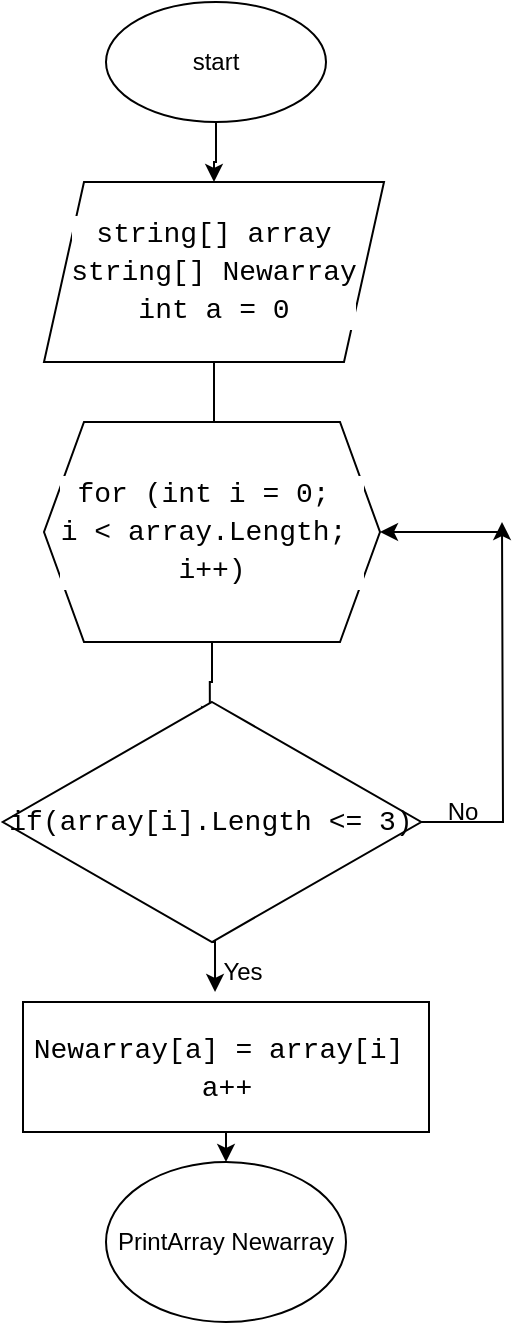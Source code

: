 <mxfile version="20.8.13" type="google"><diagram id="C5RBs43oDa-KdzZeNtuy" name="Page-1"><mxGraphModel grid="1" page="1" gridSize="10" guides="1" tooltips="1" connect="1" arrows="1" fold="1" pageScale="1" pageWidth="827" pageHeight="1169" math="0" shadow="0"><root><mxCell id="WIyWlLk6GJQsqaUBKTNV-0"/><mxCell id="WIyWlLk6GJQsqaUBKTNV-1" parent="WIyWlLk6GJQsqaUBKTNV-0"/><mxCell id="K66EHZmjpmOn7pyCOwGU-4" style="edgeStyle=orthogonalEdgeStyle;rounded=0;orthogonalLoop=1;jettySize=auto;html=1;entryX=0.5;entryY=0;entryDx=0;entryDy=0;fontColor=default;" edge="1" parent="WIyWlLk6GJQsqaUBKTNV-1" source="K66EHZmjpmOn7pyCOwGU-0" target="K66EHZmjpmOn7pyCOwGU-1"><mxGeometry relative="1" as="geometry"/></mxCell><mxCell id="K66EHZmjpmOn7pyCOwGU-0" value="start" style="ellipse;whiteSpace=wrap;html=1;" vertex="1" parent="WIyWlLk6GJQsqaUBKTNV-1"><mxGeometry x="172" y="-50" width="110" height="60" as="geometry"/></mxCell><mxCell id="K66EHZmjpmOn7pyCOwGU-23" style="edgeStyle=orthogonalEdgeStyle;rounded=0;orthogonalLoop=1;jettySize=auto;html=1;exitX=0.5;exitY=1;exitDx=0;exitDy=0;entryX=0.506;entryY=0.091;entryDx=0;entryDy=0;entryPerimeter=0;fontColor=default;" edge="1" parent="WIyWlLk6GJQsqaUBKTNV-1" source="K66EHZmjpmOn7pyCOwGU-1" target="K66EHZmjpmOn7pyCOwGU-3"><mxGeometry relative="1" as="geometry"/></mxCell><mxCell id="K66EHZmjpmOn7pyCOwGU-1" value="&lt;div style=&quot;font-family: Consolas, &amp;quot;Courier New&amp;quot;, monospace; font-size: 14px; line-height: 19px;&quot;&gt;&lt;div style=&quot;line-height: 19px;&quot;&gt;string[] &lt;span style=&quot;&quot;&gt;array&lt;/span&gt;&lt;/div&gt;&lt;div style=&quot;line-height: 19px;&quot;&gt;&lt;div style=&quot;line-height: 19px;&quot;&gt;string[] &lt;span style=&quot;&quot;&gt;Newarray&lt;/span&gt;&lt;/div&gt;&lt;div style=&quot;line-height: 19px;&quot;&gt;&lt;div style=&quot;line-height: 19px;&quot;&gt;int &lt;span style=&quot;&quot;&gt;a&lt;/span&gt; = &lt;span style=&quot;&quot;&gt;0&lt;/span&gt;&lt;/div&gt;&lt;/div&gt;&lt;/div&gt;&lt;/div&gt;" style="shape=parallelogram;perimeter=parallelogramPerimeter;whiteSpace=wrap;html=1;fixedSize=1;labelBackgroundColor=#FFFFFF;fontColor=default;" vertex="1" parent="WIyWlLk6GJQsqaUBKTNV-1"><mxGeometry x="141" y="40" width="170" height="90" as="geometry"/></mxCell><mxCell id="K66EHZmjpmOn7pyCOwGU-10" style="edgeStyle=orthogonalEdgeStyle;rounded=0;orthogonalLoop=1;jettySize=auto;html=1;exitX=0.5;exitY=1;exitDx=0;exitDy=0;entryX=0.495;entryY=0.091;entryDx=0;entryDy=0;entryPerimeter=0;fontColor=default;" edge="1" parent="WIyWlLk6GJQsqaUBKTNV-1" source="K66EHZmjpmOn7pyCOwGU-3" target="K66EHZmjpmOn7pyCOwGU-6"><mxGeometry relative="1" as="geometry"/></mxCell><mxCell id="K66EHZmjpmOn7pyCOwGU-3" value="&lt;div style=&quot;font-family: Consolas, &amp;quot;Courier New&amp;quot;, monospace; font-size: 14px; line-height: 19px;&quot;&gt;for (&lt;span style=&quot;&quot;&gt;int&lt;/span&gt; &lt;span style=&quot;&quot;&gt;i&lt;/span&gt; = &lt;span style=&quot;&quot;&gt;0&lt;/span&gt;;&amp;nbsp;&lt;/div&gt;&lt;div style=&quot;font-family: Consolas, &amp;quot;Courier New&amp;quot;, monospace; font-size: 14px; line-height: 19px;&quot;&gt;&lt;span style=&quot;&quot;&gt;i&lt;/span&gt; &amp;lt; &lt;span style=&quot;&quot;&gt;array&lt;/span&gt;.&lt;span style=&quot;&quot;&gt;Length&lt;/span&gt;;&amp;nbsp;&lt;/div&gt;&lt;div style=&quot;font-family: Consolas, &amp;quot;Courier New&amp;quot;, monospace; font-size: 14px; line-height: 19px;&quot;&gt;&lt;span style=&quot;&quot;&gt;i&lt;/span&gt;++)&lt;/div&gt;" style="shape=hexagon;perimeter=hexagonPerimeter2;whiteSpace=wrap;html=1;fixedSize=1;labelBackgroundColor=default;fontColor=default;" vertex="1" parent="WIyWlLk6GJQsqaUBKTNV-1"><mxGeometry x="141" y="160" width="168" height="110" as="geometry"/></mxCell><mxCell id="K66EHZmjpmOn7pyCOwGU-17" style="edgeStyle=orthogonalEdgeStyle;rounded=0;orthogonalLoop=1;jettySize=auto;html=1;exitX=0.5;exitY=1;exitDx=0;exitDy=0;entryX=0.473;entryY=-0.077;entryDx=0;entryDy=0;entryPerimeter=0;fontColor=default;" edge="1" parent="WIyWlLk6GJQsqaUBKTNV-1" source="K66EHZmjpmOn7pyCOwGU-6" target="K66EHZmjpmOn7pyCOwGU-13"><mxGeometry relative="1" as="geometry"/></mxCell><mxCell id="K66EHZmjpmOn7pyCOwGU-20" style="edgeStyle=orthogonalEdgeStyle;rounded=0;orthogonalLoop=1;jettySize=auto;html=1;fontColor=default;" edge="1" parent="WIyWlLk6GJQsqaUBKTNV-1" source="K66EHZmjpmOn7pyCOwGU-6"><mxGeometry relative="1" as="geometry"><mxPoint x="370" y="210" as="targetPoint"/></mxGeometry></mxCell><mxCell id="K66EHZmjpmOn7pyCOwGU-6" value="&lt;div style=&quot;font-family: Consolas, &amp;quot;Courier New&amp;quot;, monospace; font-size: 14px; line-height: 19px;&quot;&gt;if(array[&lt;span style=&quot;&quot;&gt;i&lt;/span&gt;].&lt;span style=&quot;&quot;&gt;Length&lt;/span&gt; &amp;lt;= &lt;span style=&quot;&quot;&gt;3)&lt;/span&gt;&lt;/div&gt;" style="rhombus;whiteSpace=wrap;html=1;labelBackgroundColor=none;fontColor=default;" vertex="1" parent="WIyWlLk6GJQsqaUBKTNV-1"><mxGeometry x="120.37" y="300" width="209.25" height="120" as="geometry"/></mxCell><mxCell id="K66EHZmjpmOn7pyCOwGU-26" style="edgeStyle=orthogonalEdgeStyle;rounded=0;orthogonalLoop=1;jettySize=auto;html=1;exitX=0.5;exitY=1;exitDx=0;exitDy=0;entryX=0.5;entryY=0;entryDx=0;entryDy=0;fontColor=default;" edge="1" parent="WIyWlLk6GJQsqaUBKTNV-1" source="K66EHZmjpmOn7pyCOwGU-13" target="K66EHZmjpmOn7pyCOwGU-24"><mxGeometry relative="1" as="geometry"/></mxCell><mxCell id="K66EHZmjpmOn7pyCOwGU-13" value="&lt;div style=&quot;font-family: Consolas, &amp;quot;Courier New&amp;quot;, monospace; font-size: 14px; line-height: 19px;&quot;&gt;&lt;div&gt;Newarray[&lt;span style=&quot;&quot;&gt;a&lt;/span&gt;] = &lt;span style=&quot;&quot;&gt;array&lt;/span&gt;[&lt;span style=&quot;&quot;&gt;i&lt;/span&gt;]&amp;nbsp;&lt;/div&gt;&lt;div&gt;&lt;span style=&quot;background-color: initial;&quot;&gt;a&lt;/span&gt;&lt;span style=&quot;background-color: initial;&quot;&gt;++&lt;/span&gt;&lt;/div&gt;&lt;/div&gt;" style="rounded=0;whiteSpace=wrap;html=1;labelBackgroundColor=none;fontColor=default;" vertex="1" parent="WIyWlLk6GJQsqaUBKTNV-1"><mxGeometry x="130.5" y="450" width="203" height="65" as="geometry"/></mxCell><mxCell id="K66EHZmjpmOn7pyCOwGU-18" value="Yes" style="text;html=1;align=center;verticalAlign=middle;resizable=0;points=[];autosize=1;strokeColor=none;fillColor=none;fontColor=default;" vertex="1" parent="WIyWlLk6GJQsqaUBKTNV-1"><mxGeometry x="220" y="420" width="40" height="30" as="geometry"/></mxCell><mxCell id="K66EHZmjpmOn7pyCOwGU-21" value="" style="endArrow=classic;html=1;rounded=0;fontColor=default;entryX=1;entryY=0.5;entryDx=0;entryDy=0;" edge="1" parent="WIyWlLk6GJQsqaUBKTNV-1" target="K66EHZmjpmOn7pyCOwGU-3"><mxGeometry width="50" height="50" relative="1" as="geometry"><mxPoint x="370" y="215" as="sourcePoint"/><mxPoint x="370" y="150" as="targetPoint"/><Array as="points"/></mxGeometry></mxCell><mxCell id="K66EHZmjpmOn7pyCOwGU-22" value="No" style="text;html=1;align=center;verticalAlign=middle;resizable=0;points=[];autosize=1;strokeColor=none;fillColor=none;fontColor=default;" vertex="1" parent="WIyWlLk6GJQsqaUBKTNV-1"><mxGeometry x="329.62" y="340" width="40" height="30" as="geometry"/></mxCell><mxCell id="K66EHZmjpmOn7pyCOwGU-24" value="PrintArray Newarray" style="ellipse;whiteSpace=wrap;html=1;labelBackgroundColor=none;fontColor=default;" vertex="1" parent="WIyWlLk6GJQsqaUBKTNV-1"><mxGeometry x="172" y="530" width="120" height="80" as="geometry"/></mxCell></root></mxGraphModel></diagram></mxfile>